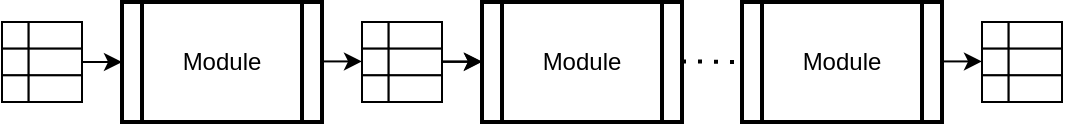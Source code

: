 <mxfile version="27.0.9">
  <diagram name="Page-1" id="fxF9KVlCVCqJ7YZvcD9N">
    <mxGraphModel dx="632" dy="345" grid="1" gridSize="10" guides="1" tooltips="1" connect="1" arrows="1" fold="1" page="1" pageScale="1" pageWidth="850" pageHeight="1100" math="0" shadow="0">
      <root>
        <mxCell id="0" />
        <mxCell id="1" parent="0" />
        <mxCell id="phmIgtAXjJIfsx11lRPK-1" value="" style="group;" vertex="1" connectable="0" parent="1">
          <mxGeometry y="20" width="40" height="40" as="geometry" />
        </mxCell>
        <mxCell id="phmIgtAXjJIfsx11lRPK-2" value="" style="shape=rectangle;whiteSpace=wrap;html=1;" vertex="1" parent="phmIgtAXjJIfsx11lRPK-1">
          <mxGeometry width="13.333" height="13.333" as="geometry" />
        </mxCell>
        <mxCell id="phmIgtAXjJIfsx11lRPK-3" value="" style="shape=rectangle;whiteSpace=wrap;html=1;" vertex="1" parent="phmIgtAXjJIfsx11lRPK-1">
          <mxGeometry x="13.333" width="26.667" height="13.333" as="geometry" />
        </mxCell>
        <mxCell id="phmIgtAXjJIfsx11lRPK-4" value="" style="shape=rectangle;whiteSpace=wrap;html=1;" vertex="1" parent="phmIgtAXjJIfsx11lRPK-1">
          <mxGeometry y="13.333" width="13.333" height="13.333" as="geometry" />
        </mxCell>
        <mxCell id="phmIgtAXjJIfsx11lRPK-5" value="" style="shape=rectangle;whiteSpace=wrap;html=1;" vertex="1" parent="phmIgtAXjJIfsx11lRPK-1">
          <mxGeometry x="13.333" y="13.333" width="26.667" height="13.333" as="geometry" />
        </mxCell>
        <mxCell id="phmIgtAXjJIfsx11lRPK-6" value="" style="shape=rectangle;whiteSpace=wrap;html=1;" vertex="1" parent="phmIgtAXjJIfsx11lRPK-1">
          <mxGeometry y="26.667" width="13.333" height="13.333" as="geometry" />
        </mxCell>
        <mxCell id="phmIgtAXjJIfsx11lRPK-7" value="" style="shape=rectangle;whiteSpace=wrap;html=1;" vertex="1" parent="phmIgtAXjJIfsx11lRPK-1">
          <mxGeometry x="13.334" y="26.667" width="26.666" height="13.333" as="geometry" />
        </mxCell>
        <mxCell id="phmIgtAXjJIfsx11lRPK-10" value="" style="group;" vertex="1" connectable="0" parent="1">
          <mxGeometry x="180" y="20" width="40" height="40" as="geometry" />
        </mxCell>
        <mxCell id="phmIgtAXjJIfsx11lRPK-11" value="" style="shape=rectangle;whiteSpace=wrap;html=1;" vertex="1" parent="phmIgtAXjJIfsx11lRPK-10">
          <mxGeometry width="13.333" height="13.333" as="geometry" />
        </mxCell>
        <mxCell id="phmIgtAXjJIfsx11lRPK-12" value="" style="shape=rectangle;whiteSpace=wrap;html=1;" vertex="1" parent="phmIgtAXjJIfsx11lRPK-10">
          <mxGeometry x="13.333" width="26.667" height="13.333" as="geometry" />
        </mxCell>
        <mxCell id="phmIgtAXjJIfsx11lRPK-13" value="" style="shape=rectangle;whiteSpace=wrap;html=1;" vertex="1" parent="phmIgtAXjJIfsx11lRPK-10">
          <mxGeometry y="13.333" width="13.333" height="13.333" as="geometry" />
        </mxCell>
        <mxCell id="phmIgtAXjJIfsx11lRPK-14" value="" style="shape=rectangle;whiteSpace=wrap;html=1;" vertex="1" parent="phmIgtAXjJIfsx11lRPK-10">
          <mxGeometry x="13.333" y="13.333" width="26.667" height="13.333" as="geometry" />
        </mxCell>
        <mxCell id="phmIgtAXjJIfsx11lRPK-15" value="" style="shape=rectangle;whiteSpace=wrap;html=1;" vertex="1" parent="phmIgtAXjJIfsx11lRPK-10">
          <mxGeometry y="26.667" width="13.333" height="13.333" as="geometry" />
        </mxCell>
        <mxCell id="phmIgtAXjJIfsx11lRPK-16" value="" style="shape=rectangle;whiteSpace=wrap;html=1;" vertex="1" parent="phmIgtAXjJIfsx11lRPK-10">
          <mxGeometry x="13.334" y="26.667" width="26.666" height="13.333" as="geometry" />
        </mxCell>
        <mxCell id="phmIgtAXjJIfsx11lRPK-17" value="Module" style="shape=process;whiteSpace=wrap;html=1;backgroundOutline=1;strokeWidth=2;" vertex="1" parent="1">
          <mxGeometry x="60" y="10" width="100" height="60" as="geometry" />
        </mxCell>
        <mxCell id="phmIgtAXjJIfsx11lRPK-18" value="Module" style="shape=process;whiteSpace=wrap;html=1;backgroundOutline=1;strokeWidth=2;" vertex="1" parent="1">
          <mxGeometry x="240" y="10" width="100" height="60" as="geometry" />
        </mxCell>
        <mxCell id="phmIgtAXjJIfsx11lRPK-19" value="" style="endArrow=classic;html=1;rounded=0;exitX=1;exitY=0.5;exitDx=0;exitDy=0;entryX=0;entryY=0.5;entryDx=0;entryDy=0;" edge="1" parent="1" source="phmIgtAXjJIfsx11lRPK-5" target="phmIgtAXjJIfsx11lRPK-17">
          <mxGeometry width="50" height="50" relative="1" as="geometry">
            <mxPoint x="330" y="190" as="sourcePoint" />
            <mxPoint x="380" y="140" as="targetPoint" />
          </mxGeometry>
        </mxCell>
        <mxCell id="phmIgtAXjJIfsx11lRPK-24" value="Module" style="shape=process;whiteSpace=wrap;html=1;backgroundOutline=1;strokeWidth=2;" vertex="1" parent="1">
          <mxGeometry x="370" y="10" width="100" height="60" as="geometry" />
        </mxCell>
        <mxCell id="phmIgtAXjJIfsx11lRPK-26" value="" style="group;" vertex="1" connectable="0" parent="1">
          <mxGeometry x="490" y="20" width="40" height="40" as="geometry" />
        </mxCell>
        <mxCell id="phmIgtAXjJIfsx11lRPK-27" value="" style="shape=rectangle;whiteSpace=wrap;html=1;" vertex="1" parent="phmIgtAXjJIfsx11lRPK-26">
          <mxGeometry width="13.333" height="13.333" as="geometry" />
        </mxCell>
        <mxCell id="phmIgtAXjJIfsx11lRPK-28" value="" style="shape=rectangle;whiteSpace=wrap;html=1;" vertex="1" parent="phmIgtAXjJIfsx11lRPK-26">
          <mxGeometry x="13.333" width="26.667" height="13.333" as="geometry" />
        </mxCell>
        <mxCell id="phmIgtAXjJIfsx11lRPK-29" value="" style="shape=rectangle;whiteSpace=wrap;html=1;" vertex="1" parent="phmIgtAXjJIfsx11lRPK-26">
          <mxGeometry y="13.333" width="13.333" height="13.333" as="geometry" />
        </mxCell>
        <mxCell id="phmIgtAXjJIfsx11lRPK-30" value="" style="shape=rectangle;whiteSpace=wrap;html=1;" vertex="1" parent="phmIgtAXjJIfsx11lRPK-26">
          <mxGeometry x="13.333" y="13.333" width="26.667" height="13.333" as="geometry" />
        </mxCell>
        <mxCell id="phmIgtAXjJIfsx11lRPK-31" value="" style="shape=rectangle;whiteSpace=wrap;html=1;" vertex="1" parent="phmIgtAXjJIfsx11lRPK-26">
          <mxGeometry y="26.667" width="13.333" height="13.333" as="geometry" />
        </mxCell>
        <mxCell id="phmIgtAXjJIfsx11lRPK-32" value="" style="shape=rectangle;whiteSpace=wrap;html=1;" vertex="1" parent="phmIgtAXjJIfsx11lRPK-26">
          <mxGeometry x="13.334" y="26.667" width="26.666" height="13.333" as="geometry" />
        </mxCell>
        <mxCell id="phmIgtAXjJIfsx11lRPK-34" value="" style="endArrow=none;dashed=1;html=1;dashPattern=1 3;strokeWidth=2;rounded=0;" edge="1" parent="1">
          <mxGeometry width="50" height="50" relative="1" as="geometry">
            <mxPoint x="340" y="39.71" as="sourcePoint" />
            <mxPoint x="370" y="40" as="targetPoint" />
          </mxGeometry>
        </mxCell>
        <mxCell id="phmIgtAXjJIfsx11lRPK-43" value="" style="endArrow=classic;html=1;rounded=0;exitX=1;exitY=0.5;exitDx=0;exitDy=0;entryX=0;entryY=0.5;entryDx=0;entryDy=0;" edge="1" parent="1">
          <mxGeometry width="50" height="50" relative="1" as="geometry">
            <mxPoint x="160" y="39.71" as="sourcePoint" />
            <mxPoint x="180" y="39.71" as="targetPoint" />
          </mxGeometry>
        </mxCell>
        <mxCell id="phmIgtAXjJIfsx11lRPK-46" value="" style="endArrow=classic;html=1;rounded=0;exitX=1;exitY=0.5;exitDx=0;exitDy=0;entryX=0;entryY=0.5;entryDx=0;entryDy=0;" edge="1" parent="1">
          <mxGeometry width="50" height="50" relative="1" as="geometry">
            <mxPoint x="220" y="39.71" as="sourcePoint" />
            <mxPoint x="240" y="39.71" as="targetPoint" />
          </mxGeometry>
        </mxCell>
        <mxCell id="phmIgtAXjJIfsx11lRPK-48" value="" style="edgeStyle=orthogonalEdgeStyle;rounded=0;orthogonalLoop=1;jettySize=auto;html=1;" edge="1" parent="1" source="phmIgtAXjJIfsx11lRPK-14" target="phmIgtAXjJIfsx11lRPK-18">
          <mxGeometry relative="1" as="geometry" />
        </mxCell>
        <mxCell id="phmIgtAXjJIfsx11lRPK-50" value="" style="endArrow=classic;html=1;rounded=0;exitX=1;exitY=0.5;exitDx=0;exitDy=0;entryX=0;entryY=0.5;entryDx=0;entryDy=0;" edge="1" parent="1">
          <mxGeometry width="50" height="50" relative="1" as="geometry">
            <mxPoint x="470" y="39.71" as="sourcePoint" />
            <mxPoint x="490" y="39.71" as="targetPoint" />
          </mxGeometry>
        </mxCell>
      </root>
    </mxGraphModel>
  </diagram>
</mxfile>
